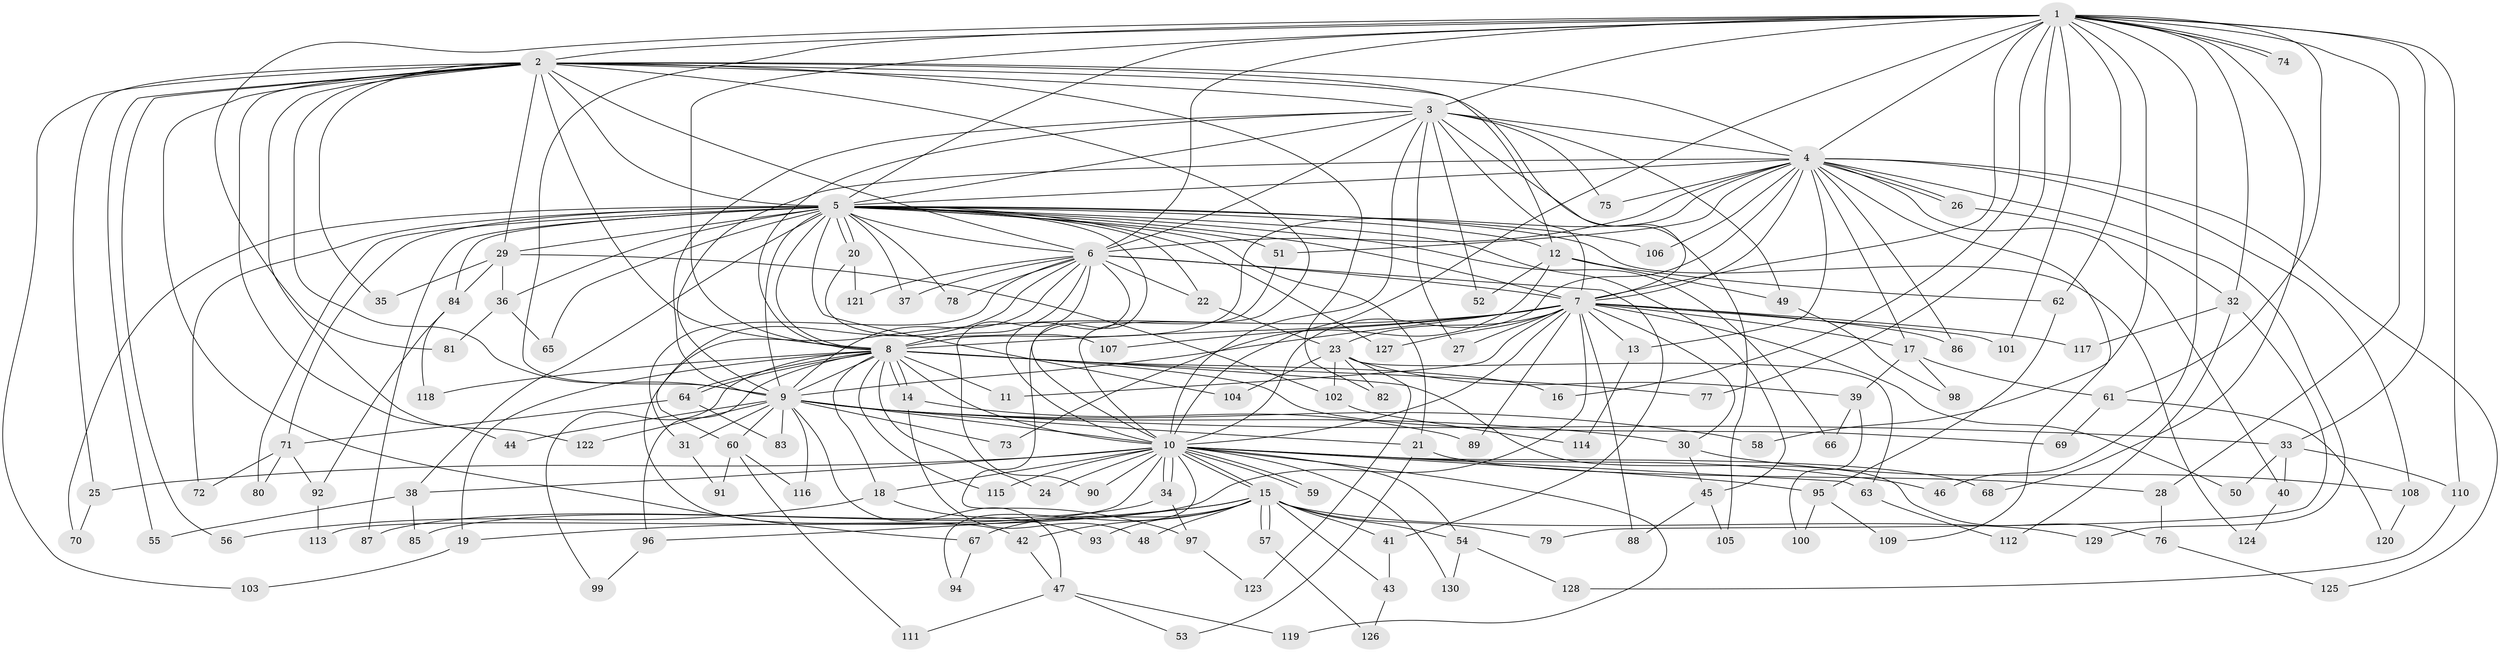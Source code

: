 // Generated by graph-tools (version 1.1) at 2025/13/03/09/25 04:13:56]
// undirected, 130 vertices, 285 edges
graph export_dot {
graph [start="1"]
  node [color=gray90,style=filled];
  1;
  2;
  3;
  4;
  5;
  6;
  7;
  8;
  9;
  10;
  11;
  12;
  13;
  14;
  15;
  16;
  17;
  18;
  19;
  20;
  21;
  22;
  23;
  24;
  25;
  26;
  27;
  28;
  29;
  30;
  31;
  32;
  33;
  34;
  35;
  36;
  37;
  38;
  39;
  40;
  41;
  42;
  43;
  44;
  45;
  46;
  47;
  48;
  49;
  50;
  51;
  52;
  53;
  54;
  55;
  56;
  57;
  58;
  59;
  60;
  61;
  62;
  63;
  64;
  65;
  66;
  67;
  68;
  69;
  70;
  71;
  72;
  73;
  74;
  75;
  76;
  77;
  78;
  79;
  80;
  81;
  82;
  83;
  84;
  85;
  86;
  87;
  88;
  89;
  90;
  91;
  92;
  93;
  94;
  95;
  96;
  97;
  98;
  99;
  100;
  101;
  102;
  103;
  104;
  105;
  106;
  107;
  108;
  109;
  110;
  111;
  112;
  113;
  114;
  115;
  116;
  117;
  118;
  119;
  120;
  121;
  122;
  123;
  124;
  125;
  126;
  127;
  128;
  129;
  130;
  1 -- 2;
  1 -- 3;
  1 -- 4;
  1 -- 5;
  1 -- 6;
  1 -- 7;
  1 -- 8;
  1 -- 9;
  1 -- 10;
  1 -- 16;
  1 -- 28;
  1 -- 32;
  1 -- 33;
  1 -- 46;
  1 -- 58;
  1 -- 61;
  1 -- 62;
  1 -- 68;
  1 -- 74;
  1 -- 74;
  1 -- 77;
  1 -- 81;
  1 -- 101;
  1 -- 110;
  2 -- 3;
  2 -- 4;
  2 -- 5;
  2 -- 6;
  2 -- 7;
  2 -- 8;
  2 -- 9;
  2 -- 10;
  2 -- 12;
  2 -- 25;
  2 -- 29;
  2 -- 35;
  2 -- 44;
  2 -- 55;
  2 -- 56;
  2 -- 67;
  2 -- 82;
  2 -- 103;
  2 -- 122;
  3 -- 4;
  3 -- 5;
  3 -- 6;
  3 -- 7;
  3 -- 8;
  3 -- 9;
  3 -- 10;
  3 -- 27;
  3 -- 49;
  3 -- 52;
  3 -- 75;
  3 -- 105;
  4 -- 5;
  4 -- 6;
  4 -- 7;
  4 -- 8;
  4 -- 9;
  4 -- 10;
  4 -- 13;
  4 -- 17;
  4 -- 26;
  4 -- 26;
  4 -- 40;
  4 -- 51;
  4 -- 75;
  4 -- 86;
  4 -- 106;
  4 -- 108;
  4 -- 109;
  4 -- 125;
  4 -- 129;
  5 -- 6;
  5 -- 7;
  5 -- 8;
  5 -- 9;
  5 -- 10;
  5 -- 12;
  5 -- 20;
  5 -- 20;
  5 -- 21;
  5 -- 22;
  5 -- 29;
  5 -- 36;
  5 -- 37;
  5 -- 38;
  5 -- 45;
  5 -- 51;
  5 -- 65;
  5 -- 66;
  5 -- 70;
  5 -- 71;
  5 -- 72;
  5 -- 78;
  5 -- 80;
  5 -- 84;
  5 -- 87;
  5 -- 104;
  5 -- 106;
  5 -- 124;
  5 -- 127;
  6 -- 7;
  6 -- 8;
  6 -- 9;
  6 -- 10;
  6 -- 22;
  6 -- 31;
  6 -- 37;
  6 -- 41;
  6 -- 60;
  6 -- 78;
  6 -- 90;
  6 -- 121;
  7 -- 8;
  7 -- 9;
  7 -- 10;
  7 -- 11;
  7 -- 13;
  7 -- 17;
  7 -- 23;
  7 -- 27;
  7 -- 30;
  7 -- 42;
  7 -- 50;
  7 -- 85;
  7 -- 86;
  7 -- 88;
  7 -- 89;
  7 -- 101;
  7 -- 107;
  7 -- 117;
  7 -- 127;
  8 -- 9;
  8 -- 10;
  8 -- 11;
  8 -- 14;
  8 -- 14;
  8 -- 16;
  8 -- 18;
  8 -- 19;
  8 -- 24;
  8 -- 64;
  8 -- 64;
  8 -- 69;
  8 -- 76;
  8 -- 77;
  8 -- 96;
  8 -- 99;
  8 -- 115;
  8 -- 118;
  9 -- 10;
  9 -- 21;
  9 -- 30;
  9 -- 31;
  9 -- 33;
  9 -- 44;
  9 -- 47;
  9 -- 58;
  9 -- 60;
  9 -- 73;
  9 -- 83;
  9 -- 116;
  9 -- 122;
  10 -- 15;
  10 -- 15;
  10 -- 18;
  10 -- 24;
  10 -- 25;
  10 -- 34;
  10 -- 34;
  10 -- 38;
  10 -- 46;
  10 -- 54;
  10 -- 59;
  10 -- 59;
  10 -- 63;
  10 -- 68;
  10 -- 90;
  10 -- 94;
  10 -- 95;
  10 -- 113;
  10 -- 115;
  10 -- 119;
  10 -- 130;
  12 -- 49;
  12 -- 52;
  12 -- 62;
  12 -- 73;
  13 -- 114;
  14 -- 48;
  14 -- 89;
  15 -- 19;
  15 -- 41;
  15 -- 42;
  15 -- 43;
  15 -- 48;
  15 -- 54;
  15 -- 57;
  15 -- 57;
  15 -- 67;
  15 -- 79;
  15 -- 93;
  15 -- 96;
  15 -- 129;
  17 -- 39;
  17 -- 61;
  17 -- 98;
  18 -- 56;
  18 -- 93;
  19 -- 103;
  20 -- 107;
  20 -- 121;
  21 -- 28;
  21 -- 53;
  22 -- 23;
  23 -- 39;
  23 -- 63;
  23 -- 82;
  23 -- 102;
  23 -- 104;
  23 -- 123;
  25 -- 70;
  26 -- 32;
  28 -- 76;
  29 -- 35;
  29 -- 36;
  29 -- 84;
  29 -- 102;
  30 -- 45;
  30 -- 108;
  31 -- 91;
  32 -- 79;
  32 -- 112;
  32 -- 117;
  33 -- 40;
  33 -- 50;
  33 -- 110;
  34 -- 87;
  34 -- 97;
  36 -- 65;
  36 -- 81;
  38 -- 55;
  38 -- 85;
  39 -- 66;
  39 -- 100;
  40 -- 124;
  41 -- 43;
  42 -- 47;
  43 -- 126;
  45 -- 88;
  45 -- 105;
  47 -- 53;
  47 -- 111;
  47 -- 119;
  49 -- 98;
  51 -- 97;
  54 -- 128;
  54 -- 130;
  57 -- 126;
  60 -- 91;
  60 -- 111;
  60 -- 116;
  61 -- 69;
  61 -- 120;
  62 -- 95;
  63 -- 112;
  64 -- 71;
  64 -- 83;
  67 -- 94;
  71 -- 72;
  71 -- 80;
  71 -- 92;
  76 -- 125;
  84 -- 92;
  84 -- 118;
  92 -- 113;
  95 -- 100;
  95 -- 109;
  96 -- 99;
  97 -- 123;
  102 -- 114;
  108 -- 120;
  110 -- 128;
}
